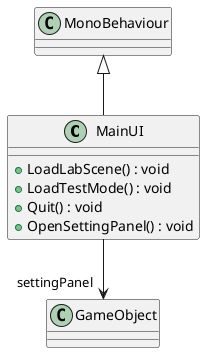 @startuml
class MainUI {
    + LoadLabScene() : void
    + LoadTestMode() : void
    + Quit() : void
    + OpenSettingPanel() : void
}
MonoBehaviour <|-- MainUI
MainUI --> "settingPanel" GameObject
@enduml
